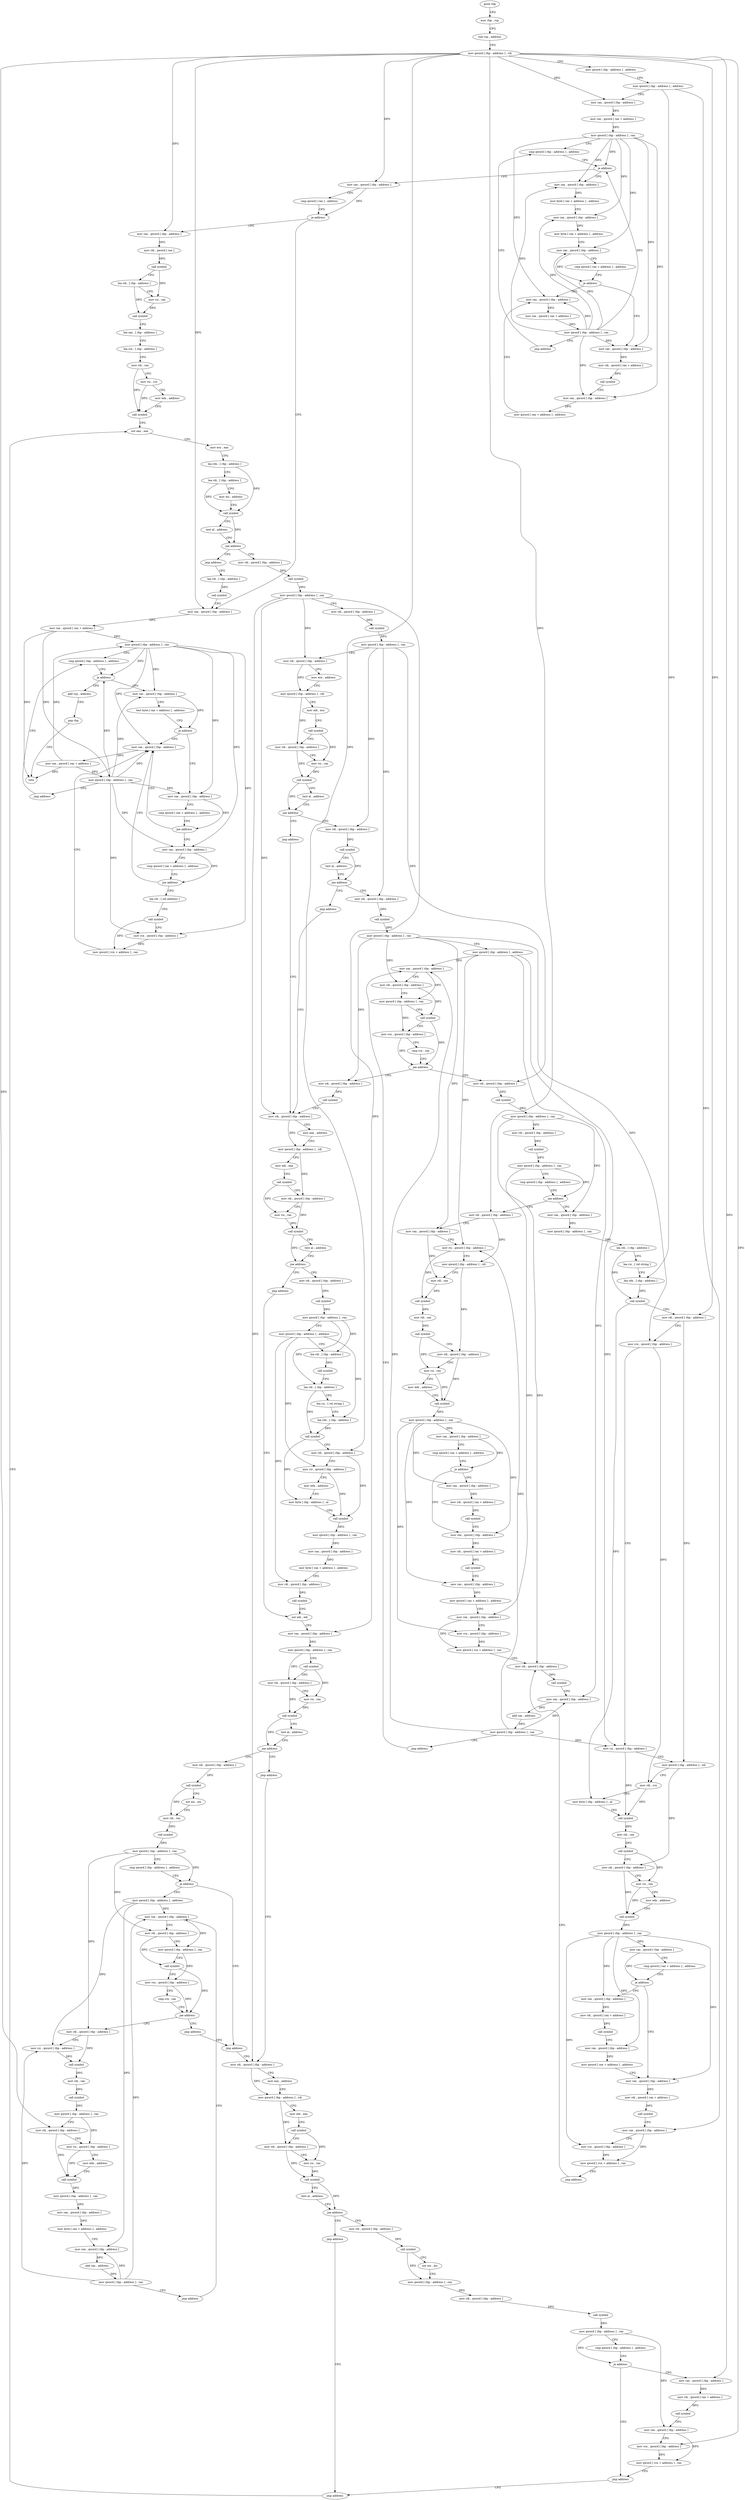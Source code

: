 digraph "func" {
"92992" [label = "push rbp" ]
"92993" [label = "mov rbp , rsp" ]
"92996" [label = "sub rsp , address" ]
"93003" [label = "mov qword [ rbp - address ] , rdi" ]
"93007" [label = "mov qword [ rbp - address ] , address" ]
"93015" [label = "mov qword [ rbp - address ] , address" ]
"93023" [label = "mov rax , qword [ rbp - address ]" ]
"93027" [label = "mov rax , qword [ rax + address ]" ]
"93031" [label = "mov qword [ rbp - address ] , rax" ]
"93035" [label = "cmp qword [ rbp - address ] , address" ]
"93119" [label = "mov rax , qword [ rbp - address ]" ]
"93123" [label = "cmp qword [ rax ] , address" ]
"93127" [label = "je address" ]
"94383" [label = "mov rax , qword [ rbp - address ]" ]
"93133" [label = "mov rax , qword [ rbp - address ]" ]
"93046" [label = "mov rax , qword [ rbp - address ]" ]
"93050" [label = "mov byte [ rax + address ] , address" ]
"93054" [label = "mov rax , qword [ rbp - address ]" ]
"93058" [label = "mov byte [ rax + address ] , address" ]
"93062" [label = "mov rax , qword [ rbp - address ]" ]
"93066" [label = "cmp qword [ rax + address ] , address" ]
"93071" [label = "je address" ]
"93102" [label = "mov rax , qword [ rbp - address ]" ]
"93077" [label = "mov rax , qword [ rbp - address ]" ]
"94387" [label = "mov rax , qword [ rax + address ]" ]
"94391" [label = "mov qword [ rbp - address ] , rax" ]
"94395" [label = "cmp qword [ rbp - address ] , address" ]
"93137" [label = "mov rdi , qword [ rax ]" ]
"93140" [label = "call symbol" ]
"93145" [label = "lea rdi , [ rbp - address ]" ]
"93152" [label = "mov rsi , rax" ]
"93155" [label = "call symbol" ]
"93160" [label = "lea rax , [ rbp - address ]" ]
"93164" [label = "lea rcx , [ rbp - address ]" ]
"93171" [label = "mov rdi , rax" ]
"93174" [label = "mov rsi , rcx" ]
"93177" [label = "mov edx , address" ]
"93182" [label = "call symbol" ]
"93187" [label = "xor eax , eax" ]
"93106" [label = "mov rax , qword [ rax + address ]" ]
"93110" [label = "mov qword [ rbp - address ] , rax" ]
"93114" [label = "jmp address" ]
"93081" [label = "mov rdi , qword [ rax + address ]" ]
"93085" [label = "call symbol" ]
"93090" [label = "mov rax , qword [ rbp - address ]" ]
"93094" [label = "mov qword [ rax + address ] , address" ]
"94487" [label = "add rsp , address" ]
"94494" [label = "pop rbp" ]
"94495" [label = "retn" ]
"94406" [label = "mov rax , qword [ rbp - address ]" ]
"94410" [label = "test byte [ rax + address ] , address" ]
"94414" [label = "je address" ]
"94470" [label = "mov rax , qword [ rbp - address ]" ]
"94420" [label = "mov rax , qword [ rbp - address ]" ]
"93222" [label = "mov rdi , qword [ rbp - address ]" ]
"93226" [label = "call symbol" ]
"93231" [label = "mov qword [ rbp - address ] , rax" ]
"93238" [label = "mov rdi , qword [ rbp - address ]" ]
"93242" [label = "call symbol" ]
"93247" [label = "mov qword [ rbp - address ] , rax" ]
"93254" [label = "mov rdi , qword [ rbp - address ]" ]
"93261" [label = "mov ecx , address" ]
"93266" [label = "mov qword [ rbp - address ] , rdi" ]
"93273" [label = "mov edi , ecx" ]
"93275" [label = "call symbol" ]
"93280" [label = "mov rdi , qword [ rbp - address ]" ]
"93287" [label = "mov rsi , rax" ]
"93290" [label = "call symbol" ]
"93295" [label = "test al , address" ]
"93297" [label = "jne address" ]
"93308" [label = "mov rdi , qword [ rbp - address ]" ]
"93303" [label = "jmp address" ]
"93217" [label = "jmp address" ]
"94374" [label = "lea rdi , [ rbp - address ]" ]
"93040" [label = "je address" ]
"94474" [label = "mov rax , qword [ rax + address ]" ]
"94478" [label = "mov qword [ rbp - address ] , rax" ]
"94482" [label = "jmp address" ]
"94424" [label = "cmp qword [ rax + address ] , address" ]
"94429" [label = "jne address" ]
"94435" [label = "mov rax , qword [ rbp - address ]" ]
"93315" [label = "call symbol" ]
"93320" [label = "test al , address" ]
"93322" [label = "jne address" ]
"93333" [label = "mov rdi , qword [ rbp - address ]" ]
"93328" [label = "jmp address" ]
"93817" [label = "mov rdi , qword [ rbp - address ]" ]
"94378" [label = "call symbol" ]
"94400" [label = "je address" ]
"94439" [label = "cmp qword [ rax + address ] , address" ]
"94444" [label = "jne address" ]
"94450" [label = "lea rdi , [ rel address ]" ]
"93340" [label = "call symbol" ]
"93345" [label = "mov qword [ rbp - address ] , rax" ]
"93352" [label = "mov qword [ rbp - address ] , address" ]
"93363" [label = "mov rax , qword [ rbp - address ]" ]
"93824" [label = "mov eax , address" ]
"93829" [label = "mov qword [ rbp - address ] , rdi" ]
"93836" [label = "mov edi , eax" ]
"93838" [label = "call symbol" ]
"93843" [label = "mov rdi , qword [ rbp - address ]" ]
"93850" [label = "mov rsi , rax" ]
"93853" [label = "call symbol" ]
"93858" [label = "test al , address" ]
"93860" [label = "jne address" ]
"93871" [label = "mov rdi , qword [ rbp - address ]" ]
"93866" [label = "jmp address" ]
"94457" [label = "call symbol" ]
"94462" [label = "mov rcx , qword [ rbp - address ]" ]
"94466" [label = "mov qword [ rcx + address ] , rax" ]
"93805" [label = "mov rdi , qword [ rbp - address ]" ]
"93812" [label = "call symbol" ]
"93405" [label = "mov rdi , qword [ rbp - address ]" ]
"93412" [label = "call symbol" ]
"93417" [label = "mov qword [ rbp - address ] , rax" ]
"93424" [label = "mov rdi , qword [ rbp - address ]" ]
"93431" [label = "call symbol" ]
"93436" [label = "mov qword [ rbp - address ] , rax" ]
"93443" [label = "cmp qword [ rbp - address ] , address" ]
"93451" [label = "jne address" ]
"93635" [label = "mov rdi , qword [ rbp - address ]" ]
"93457" [label = "mov rax , qword [ rbp - address ]" ]
"93875" [label = "call symbol" ]
"93880" [label = "mov qword [ rbp - address ] , rax" ]
"93887" [label = "mov qword [ rbp - address ] , address" ]
"93898" [label = "lea rdi , [ rbp - address ]" ]
"93905" [label = "call symbol" ]
"93910" [label = "lea rdi , [ rbp - address ]" ]
"93917" [label = "lea rsi , [ rel string ]" ]
"93924" [label = "lea rdx , [ rbp - address ]" ]
"93931" [label = "call symbol" ]
"93936" [label = "mov rdi , qword [ rbp - address ]" ]
"93940" [label = "mov rsi , qword [ rbp - address ]" ]
"93947" [label = "mov edx , address" ]
"93952" [label = "mov byte [ rbp - address ] , al" ]
"93958" [label = "call symbol" ]
"93963" [label = "mov qword [ rbp - address ] , rax" ]
"93967" [label = "mov rax , qword [ rbp - address ]" ]
"93971" [label = "mov byte [ rax + address ] , address" ]
"93975" [label = "mov rdi , qword [ rbp - address ]" ]
"93982" [label = "call symbol" ]
"93987" [label = "xor edi , edi" ]
"93639" [label = "mov rax , qword [ rbp - address ]" ]
"93646" [label = "mov rsi , qword [ rbp - address ]" ]
"93653" [label = "mov qword [ rbp - address ] , rdi" ]
"93660" [label = "mov rdi , rax" ]
"93663" [label = "call symbol" ]
"93668" [label = "mov rdi , rax" ]
"93671" [label = "call symbol" ]
"93676" [label = "mov rdi , qword [ rbp - address ]" ]
"93683" [label = "mov rsi , rax" ]
"93686" [label = "mov edx , address" ]
"93691" [label = "call symbol" ]
"93696" [label = "mov qword [ rbp - address ] , rax" ]
"93700" [label = "mov rax , qword [ rbp - address ]" ]
"93704" [label = "cmp qword [ rax + address ] , address" ]
"93709" [label = "je address" ]
"93728" [label = "mov rax , qword [ rbp - address ]" ]
"93715" [label = "mov rax , qword [ rbp - address ]" ]
"93464" [label = "mov qword [ rbp - address ] , rax" ]
"93471" [label = "lea rdi , [ rbp - address ]" ]
"93478" [label = "lea rsi , [ rel string ]" ]
"93485" [label = "lea rdx , [ rbp - address ]" ]
"93489" [label = "call symbol" ]
"93494" [label = "mov rdi , qword [ rbp - address ]" ]
"93498" [label = "mov rcx , qword [ rbp - address ]" ]
"93505" [label = "mov rsi , qword [ rbp - address ]" ]
"93512" [label = "mov qword [ rbp - address ] , rdi" ]
"93519" [label = "mov rdi , rcx" ]
"93522" [label = "mov byte [ rbp - address ] , al" ]
"93528" [label = "call symbol" ]
"93533" [label = "mov rdi , rax" ]
"93536" [label = "call symbol" ]
"93541" [label = "mov rdi , qword [ rbp - address ]" ]
"93548" [label = "mov rsi , rax" ]
"93551" [label = "mov edx , address" ]
"93556" [label = "call symbol" ]
"93561" [label = "mov qword [ rbp - address ] , rax" ]
"93565" [label = "mov rax , qword [ rbp - address ]" ]
"93569" [label = "cmp qword [ rax + address ] , address" ]
"93574" [label = "je address" ]
"93605" [label = "mov rax , qword [ rbp - address ]" ]
"93580" [label = "mov rax , qword [ rbp - address ]" ]
"94036" [label = "mov rdi , qword [ rbp - address ]" ]
"94040" [label = "call symbol" ]
"94045" [label = "xor esi , esi" ]
"94047" [label = "mov rdi , rax" ]
"94050" [label = "call symbol" ]
"94055" [label = "mov qword [ rbp - address ] , rax" ]
"94062" [label = "cmp qword [ rbp - address ] , address" ]
"94070" [label = "je address" ]
"94226" [label = "jmp address" ]
"94076" [label = "mov qword [ rbp - address ] , address" ]
"94031" [label = "jmp address" ]
"94231" [label = "mov rdi , qword [ rbp - address ]" ]
"93989" [label = "mov rax , qword [ rbp - address ]" ]
"93996" [label = "mov qword [ rbp - address ] , rax" ]
"94003" [label = "call symbol" ]
"94008" [label = "mov rdi , qword [ rbp - address ]" ]
"94015" [label = "mov rsi , rax" ]
"94018" [label = "call symbol" ]
"94023" [label = "test al , address" ]
"94025" [label = "jne address" ]
"93732" [label = "mov rdi , qword [ rax + address ]" ]
"93736" [label = "call symbol" ]
"93741" [label = "mov rax , qword [ rbp - address ]" ]
"93745" [label = "mov qword [ rax + address ] , address" ]
"93753" [label = "mov rax , qword [ rbp - address ]" ]
"93760" [label = "mov rcx , qword [ rbp - address ]" ]
"93764" [label = "mov qword [ rcx + address ] , rax" ]
"93768" [label = "mov rdi , qword [ rbp - address ]" ]
"93719" [label = "mov rdi , qword [ rax + address ]" ]
"93723" [label = "call symbol" ]
"93609" [label = "mov rdi , qword [ rax + address ]" ]
"93613" [label = "call symbol" ]
"93618" [label = "mov rax , qword [ rbp - address ]" ]
"93622" [label = "mov rcx , qword [ rbp - address ]" ]
"93626" [label = "mov qword [ rcx + address ] , rax" ]
"93630" [label = "jmp address" ]
"93584" [label = "mov rdi , qword [ rax + address ]" ]
"93588" [label = "call symbol" ]
"93593" [label = "mov rax , qword [ rbp - address ]" ]
"93597" [label = "mov qword [ rax + address ] , address" ]
"94087" [label = "mov rax , qword [ rbp - address ]" ]
"94238" [label = "mov eax , address" ]
"94243" [label = "mov qword [ rbp - address ] , rdi" ]
"94250" [label = "mov edi , eax" ]
"94252" [label = "call symbol" ]
"94257" [label = "mov rdi , qword [ rbp - address ]" ]
"94264" [label = "mov rsi , rax" ]
"94267" [label = "call symbol" ]
"94272" [label = "test al , address" ]
"94274" [label = "jne address" ]
"94285" [label = "mov rdi , qword [ rbp - address ]" ]
"94280" [label = "jmp address" ]
"93370" [label = "mov rdi , qword [ rbp - address ]" ]
"93377" [label = "mov qword [ rbp - address ] , rax" ]
"93384" [label = "call symbol" ]
"93389" [label = "mov rcx , qword [ rbp - address ]" ]
"93396" [label = "cmp rcx , rax" ]
"93399" [label = "jae address" ]
"93775" [label = "call symbol" ]
"93780" [label = "mov rax , qword [ rbp - address ]" ]
"93787" [label = "add rax , address" ]
"93793" [label = "mov qword [ rbp - address ] , rax" ]
"93800" [label = "jmp address" ]
"94221" [label = "jmp address" ]
"94129" [label = "mov rdi , qword [ rbp - address ]" ]
"94136" [label = "mov rsi , qword [ rbp - address ]" ]
"94143" [label = "call symbol" ]
"94148" [label = "mov rdi , rax" ]
"94151" [label = "call symbol" ]
"94156" [label = "mov qword [ rbp - address ] , rax" ]
"94163" [label = "mov rdi , qword [ rbp - address ]" ]
"94167" [label = "mov rsi , qword [ rbp - address ]" ]
"94174" [label = "mov edx , address" ]
"94179" [label = "call symbol" ]
"94184" [label = "mov qword [ rbp - address ] , rax" ]
"94188" [label = "mov rax , qword [ rbp - address ]" ]
"94192" [label = "mov byte [ rax + address ] , address" ]
"94196" [label = "mov rax , qword [ rbp - address ]" ]
"94203" [label = "add rax , address" ]
"94209" [label = "mov qword [ rbp - address ] , rax" ]
"94216" [label = "jmp address" ]
"94289" [label = "call symbol" ]
"94294" [label = "xor esi , esi" ]
"94296" [label = "mov qword [ rbp - address ] , rax" ]
"94303" [label = "mov rdi , qword [ rbp - address ]" ]
"94310" [label = "call symbol" ]
"94315" [label = "mov qword [ rbp - address ] , rax" ]
"94322" [label = "cmp qword [ rbp - address ] , address" ]
"94330" [label = "je address" ]
"94364" [label = "jmp address" ]
"94336" [label = "mov rax , qword [ rbp - address ]" ]
"94369" [label = "jmp address" ]
"94094" [label = "mov rdi , qword [ rbp - address ]" ]
"94101" [label = "mov qword [ rbp - address ] , rax" ]
"94108" [label = "call symbol" ]
"94113" [label = "mov rcx , qword [ rbp - address ]" ]
"94120" [label = "cmp rcx , rax" ]
"94123" [label = "jae address" ]
"94340" [label = "mov rdi , qword [ rax + address ]" ]
"94344" [label = "call symbol" ]
"94349" [label = "mov rax , qword [ rbp - address ]" ]
"94356" [label = "mov rcx , qword [ rbp - address ]" ]
"94360" [label = "mov qword [ rcx + address ] , rax" ]
"93189" [label = "mov ecx , eax" ]
"93191" [label = "lea rdx , [ rbp - address ]" ]
"93195" [label = "lea rdi , [ rbp - address ]" ]
"93199" [label = "mov esi , address" ]
"93204" [label = "call symbol" ]
"93209" [label = "test al , address" ]
"93211" [label = "jne address" ]
"92992" -> "92993" [ label = "CFG" ]
"92993" -> "92996" [ label = "CFG" ]
"92996" -> "93003" [ label = "CFG" ]
"93003" -> "93007" [ label = "CFG" ]
"93003" -> "93023" [ label = "DFG" ]
"93003" -> "93119" [ label = "DFG" ]
"93003" -> "94383" [ label = "DFG" ]
"93003" -> "93133" [ label = "DFG" ]
"93003" -> "93936" [ label = "DFG" ]
"93003" -> "93635" [ label = "DFG" ]
"93003" -> "93494" [ label = "DFG" ]
"93003" -> "94163" [ label = "DFG" ]
"93003" -> "94336" [ label = "DFG" ]
"93003" -> "94356" [ label = "DFG" ]
"93007" -> "93015" [ label = "CFG" ]
"93015" -> "93023" [ label = "CFG" ]
"93015" -> "93618" [ label = "DFG" ]
"93015" -> "93485" [ label = "DFG" ]
"93023" -> "93027" [ label = "DFG" ]
"93027" -> "93031" [ label = "DFG" ]
"93031" -> "93035" [ label = "CFG" ]
"93031" -> "93040" [ label = "DFG" ]
"93031" -> "93046" [ label = "DFG" ]
"93031" -> "93054" [ label = "DFG" ]
"93031" -> "93062" [ label = "DFG" ]
"93031" -> "93102" [ label = "DFG" ]
"93031" -> "93077" [ label = "DFG" ]
"93031" -> "93090" [ label = "DFG" ]
"93035" -> "93040" [ label = "CFG" ]
"93119" -> "93123" [ label = "CFG" ]
"93119" -> "93127" [ label = "DFG" ]
"93123" -> "93127" [ label = "CFG" ]
"93127" -> "94383" [ label = "CFG" ]
"93127" -> "93133" [ label = "CFG" ]
"94383" -> "94387" [ label = "DFG" ]
"93133" -> "93137" [ label = "DFG" ]
"93046" -> "93050" [ label = "DFG" ]
"93050" -> "93054" [ label = "CFG" ]
"93054" -> "93058" [ label = "DFG" ]
"93058" -> "93062" [ label = "CFG" ]
"93062" -> "93066" [ label = "CFG" ]
"93062" -> "93071" [ label = "DFG" ]
"93066" -> "93071" [ label = "CFG" ]
"93071" -> "93102" [ label = "CFG" ]
"93071" -> "93077" [ label = "CFG" ]
"93102" -> "93106" [ label = "DFG" ]
"93077" -> "93081" [ label = "DFG" ]
"94387" -> "94391" [ label = "DFG" ]
"94387" -> "94495" [ label = "DFG" ]
"94387" -> "94478" [ label = "DFG" ]
"94391" -> "94395" [ label = "CFG" ]
"94391" -> "94400" [ label = "DFG" ]
"94391" -> "94406" [ label = "DFG" ]
"94391" -> "94470" [ label = "DFG" ]
"94391" -> "94420" [ label = "DFG" ]
"94391" -> "94435" [ label = "DFG" ]
"94391" -> "94462" [ label = "DFG" ]
"94395" -> "94400" [ label = "CFG" ]
"93137" -> "93140" [ label = "DFG" ]
"93140" -> "93145" [ label = "CFG" ]
"93140" -> "93152" [ label = "DFG" ]
"93145" -> "93152" [ label = "CFG" ]
"93145" -> "93155" [ label = "DFG" ]
"93152" -> "93155" [ label = "DFG" ]
"93155" -> "93160" [ label = "CFG" ]
"93160" -> "93164" [ label = "CFG" ]
"93164" -> "93171" [ label = "CFG" ]
"93171" -> "93174" [ label = "CFG" ]
"93171" -> "93182" [ label = "DFG" ]
"93174" -> "93177" [ label = "CFG" ]
"93174" -> "93182" [ label = "DFG" ]
"93177" -> "93182" [ label = "CFG" ]
"93182" -> "93187" [ label = "CFG" ]
"93187" -> "93189" [ label = "CFG" ]
"93106" -> "93110" [ label = "DFG" ]
"93110" -> "93114" [ label = "CFG" ]
"93110" -> "93040" [ label = "DFG" ]
"93110" -> "93046" [ label = "DFG" ]
"93110" -> "93054" [ label = "DFG" ]
"93110" -> "93062" [ label = "DFG" ]
"93110" -> "93102" [ label = "DFG" ]
"93110" -> "93077" [ label = "DFG" ]
"93110" -> "93090" [ label = "DFG" ]
"93114" -> "93035" [ label = "CFG" ]
"93081" -> "93085" [ label = "DFG" ]
"93085" -> "93090" [ label = "CFG" ]
"93090" -> "93094" [ label = "DFG" ]
"93094" -> "93102" [ label = "CFG" ]
"94487" -> "94494" [ label = "CFG" ]
"94494" -> "94495" [ label = "CFG" ]
"94406" -> "94410" [ label = "CFG" ]
"94406" -> "94414" [ label = "DFG" ]
"94410" -> "94414" [ label = "CFG" ]
"94414" -> "94470" [ label = "CFG" ]
"94414" -> "94420" [ label = "CFG" ]
"94470" -> "94474" [ label = "DFG" ]
"94420" -> "94424" [ label = "CFG" ]
"94420" -> "94429" [ label = "DFG" ]
"93222" -> "93226" [ label = "DFG" ]
"93226" -> "93231" [ label = "DFG" ]
"93231" -> "93238" [ label = "CFG" ]
"93231" -> "93254" [ label = "DFG" ]
"93231" -> "93817" [ label = "DFG" ]
"93231" -> "93989" [ label = "DFG" ]
"93231" -> "94231" [ label = "DFG" ]
"93238" -> "93242" [ label = "DFG" ]
"93242" -> "93247" [ label = "DFG" ]
"93247" -> "93254" [ label = "CFG" ]
"93247" -> "93308" [ label = "DFG" ]
"93247" -> "93333" [ label = "DFG" ]
"93247" -> "93405" [ label = "DFG" ]
"93254" -> "93261" [ label = "CFG" ]
"93254" -> "93266" [ label = "DFG" ]
"93261" -> "93266" [ label = "CFG" ]
"93266" -> "93273" [ label = "CFG" ]
"93266" -> "93280" [ label = "DFG" ]
"93273" -> "93275" [ label = "CFG" ]
"93275" -> "93280" [ label = "CFG" ]
"93275" -> "93287" [ label = "DFG" ]
"93280" -> "93287" [ label = "CFG" ]
"93280" -> "93290" [ label = "DFG" ]
"93287" -> "93290" [ label = "DFG" ]
"93290" -> "93295" [ label = "CFG" ]
"93290" -> "93297" [ label = "DFG" ]
"93295" -> "93297" [ label = "CFG" ]
"93297" -> "93308" [ label = "CFG" ]
"93297" -> "93303" [ label = "CFG" ]
"93308" -> "93315" [ label = "DFG" ]
"93303" -> "93817" [ label = "CFG" ]
"93217" -> "94374" [ label = "CFG" ]
"94374" -> "94378" [ label = "DFG" ]
"93040" -> "93119" [ label = "CFG" ]
"93040" -> "93046" [ label = "CFG" ]
"94474" -> "94478" [ label = "DFG" ]
"94474" -> "94391" [ label = "DFG" ]
"94474" -> "94495" [ label = "DFG" ]
"94478" -> "94482" [ label = "CFG" ]
"94478" -> "94400" [ label = "DFG" ]
"94478" -> "94406" [ label = "DFG" ]
"94478" -> "94470" [ label = "DFG" ]
"94478" -> "94420" [ label = "DFG" ]
"94478" -> "94435" [ label = "DFG" ]
"94478" -> "94462" [ label = "DFG" ]
"94482" -> "94395" [ label = "CFG" ]
"94424" -> "94429" [ label = "CFG" ]
"94429" -> "94470" [ label = "CFG" ]
"94429" -> "94435" [ label = "CFG" ]
"94435" -> "94439" [ label = "CFG" ]
"94435" -> "94444" [ label = "DFG" ]
"93315" -> "93320" [ label = "CFG" ]
"93315" -> "93322" [ label = "DFG" ]
"93320" -> "93322" [ label = "CFG" ]
"93322" -> "93333" [ label = "CFG" ]
"93322" -> "93328" [ label = "CFG" ]
"93333" -> "93340" [ label = "DFG" ]
"93328" -> "93817" [ label = "CFG" ]
"93817" -> "93824" [ label = "CFG" ]
"93817" -> "93829" [ label = "DFG" ]
"94378" -> "94383" [ label = "CFG" ]
"94400" -> "94487" [ label = "CFG" ]
"94400" -> "94406" [ label = "CFG" ]
"94439" -> "94444" [ label = "CFG" ]
"94444" -> "94470" [ label = "CFG" ]
"94444" -> "94450" [ label = "CFG" ]
"94450" -> "94457" [ label = "CFG" ]
"93340" -> "93345" [ label = "DFG" ]
"93345" -> "93352" [ label = "CFG" ]
"93345" -> "93370" [ label = "DFG" ]
"93345" -> "93805" [ label = "DFG" ]
"93345" -> "93639" [ label = "DFG" ]
"93345" -> "93498" [ label = "DFG" ]
"93352" -> "93363" [ label = "DFG" ]
"93352" -> "93646" [ label = "DFG" ]
"93352" -> "93505" [ label = "DFG" ]
"93352" -> "93780" [ label = "DFG" ]
"93363" -> "93370" [ label = "CFG" ]
"93363" -> "93377" [ label = "DFG" ]
"93824" -> "93829" [ label = "CFG" ]
"93829" -> "93836" [ label = "CFG" ]
"93829" -> "93843" [ label = "DFG" ]
"93836" -> "93838" [ label = "CFG" ]
"93838" -> "93843" [ label = "CFG" ]
"93838" -> "93850" [ label = "DFG" ]
"93843" -> "93850" [ label = "CFG" ]
"93843" -> "93853" [ label = "DFG" ]
"93850" -> "93853" [ label = "DFG" ]
"93853" -> "93858" [ label = "CFG" ]
"93853" -> "93860" [ label = "DFG" ]
"93858" -> "93860" [ label = "CFG" ]
"93860" -> "93871" [ label = "CFG" ]
"93860" -> "93866" [ label = "CFG" ]
"93871" -> "93875" [ label = "DFG" ]
"93866" -> "93987" [ label = "CFG" ]
"94457" -> "94462" [ label = "CFG" ]
"94457" -> "94466" [ label = "DFG" ]
"94462" -> "94466" [ label = "DFG" ]
"94466" -> "94470" [ label = "CFG" ]
"93805" -> "93812" [ label = "DFG" ]
"93812" -> "93817" [ label = "CFG" ]
"93405" -> "93412" [ label = "DFG" ]
"93412" -> "93417" [ label = "DFG" ]
"93417" -> "93424" [ label = "DFG" ]
"93417" -> "93457" [ label = "DFG" ]
"93417" -> "93768" [ label = "DFG" ]
"93424" -> "93431" [ label = "DFG" ]
"93431" -> "93436" [ label = "DFG" ]
"93436" -> "93443" [ label = "CFG" ]
"93436" -> "93451" [ label = "DFG" ]
"93436" -> "93753" [ label = "DFG" ]
"93443" -> "93451" [ label = "CFG" ]
"93451" -> "93635" [ label = "CFG" ]
"93451" -> "93457" [ label = "CFG" ]
"93635" -> "93639" [ label = "CFG" ]
"93635" -> "93653" [ label = "DFG" ]
"93457" -> "93464" [ label = "DFG" ]
"93875" -> "93880" [ label = "DFG" ]
"93880" -> "93887" [ label = "CFG" ]
"93880" -> "93898" [ label = "DFG" ]
"93880" -> "93910" [ label = "DFG" ]
"93887" -> "93898" [ label = "CFG" ]
"93887" -> "93940" [ label = "DFG" ]
"93887" -> "93975" [ label = "DFG" ]
"93887" -> "93924" [ label = "DFG" ]
"93898" -> "93905" [ label = "DFG" ]
"93905" -> "93910" [ label = "CFG" ]
"93910" -> "93917" [ label = "CFG" ]
"93910" -> "93931" [ label = "DFG" ]
"93917" -> "93924" [ label = "CFG" ]
"93924" -> "93931" [ label = "DFG" ]
"93931" -> "93936" [ label = "CFG" ]
"93931" -> "93952" [ label = "DFG" ]
"93936" -> "93940" [ label = "CFG" ]
"93936" -> "93958" [ label = "DFG" ]
"93940" -> "93947" [ label = "CFG" ]
"93940" -> "93958" [ label = "DFG" ]
"93947" -> "93952" [ label = "CFG" ]
"93952" -> "93958" [ label = "CFG" ]
"93958" -> "93963" [ label = "DFG" ]
"93963" -> "93967" [ label = "DFG" ]
"93967" -> "93971" [ label = "DFG" ]
"93971" -> "93975" [ label = "CFG" ]
"93975" -> "93982" [ label = "DFG" ]
"93982" -> "93987" [ label = "CFG" ]
"93987" -> "93989" [ label = "CFG" ]
"93639" -> "93646" [ label = "CFG" ]
"93639" -> "93660" [ label = "DFG" ]
"93646" -> "93653" [ label = "CFG" ]
"93646" -> "93663" [ label = "DFG" ]
"93653" -> "93660" [ label = "CFG" ]
"93653" -> "93676" [ label = "DFG" ]
"93660" -> "93663" [ label = "DFG" ]
"93663" -> "93668" [ label = "DFG" ]
"93668" -> "93671" [ label = "DFG" ]
"93671" -> "93676" [ label = "CFG" ]
"93671" -> "93683" [ label = "DFG" ]
"93676" -> "93683" [ label = "CFG" ]
"93676" -> "93691" [ label = "DFG" ]
"93683" -> "93686" [ label = "CFG" ]
"93683" -> "93691" [ label = "DFG" ]
"93686" -> "93691" [ label = "CFG" ]
"93691" -> "93696" [ label = "DFG" ]
"93696" -> "93700" [ label = "DFG" ]
"93696" -> "93728" [ label = "DFG" ]
"93696" -> "93741" [ label = "DFG" ]
"93696" -> "93760" [ label = "DFG" ]
"93696" -> "93715" [ label = "DFG" ]
"93700" -> "93704" [ label = "CFG" ]
"93700" -> "93709" [ label = "DFG" ]
"93704" -> "93709" [ label = "CFG" ]
"93709" -> "93728" [ label = "CFG" ]
"93709" -> "93715" [ label = "CFG" ]
"93728" -> "93732" [ label = "DFG" ]
"93715" -> "93719" [ label = "DFG" ]
"93464" -> "93471" [ label = "DFG" ]
"93471" -> "93478" [ label = "CFG" ]
"93471" -> "93489" [ label = "DFG" ]
"93478" -> "93485" [ label = "CFG" ]
"93485" -> "93489" [ label = "DFG" ]
"93489" -> "93494" [ label = "CFG" ]
"93489" -> "93522" [ label = "DFG" ]
"93494" -> "93498" [ label = "CFG" ]
"93494" -> "93512" [ label = "DFG" ]
"93498" -> "93505" [ label = "CFG" ]
"93498" -> "93519" [ label = "DFG" ]
"93505" -> "93512" [ label = "CFG" ]
"93505" -> "93528" [ label = "DFG" ]
"93512" -> "93519" [ label = "CFG" ]
"93512" -> "93541" [ label = "DFG" ]
"93519" -> "93522" [ label = "CFG" ]
"93519" -> "93528" [ label = "DFG" ]
"93522" -> "93528" [ label = "CFG" ]
"93528" -> "93533" [ label = "DFG" ]
"93533" -> "93536" [ label = "DFG" ]
"93536" -> "93541" [ label = "CFG" ]
"93536" -> "93548" [ label = "DFG" ]
"93541" -> "93548" [ label = "CFG" ]
"93541" -> "93556" [ label = "DFG" ]
"93548" -> "93551" [ label = "CFG" ]
"93548" -> "93556" [ label = "DFG" ]
"93551" -> "93556" [ label = "CFG" ]
"93556" -> "93561" [ label = "DFG" ]
"93561" -> "93565" [ label = "DFG" ]
"93561" -> "93605" [ label = "DFG" ]
"93561" -> "93622" [ label = "DFG" ]
"93561" -> "93580" [ label = "DFG" ]
"93561" -> "93593" [ label = "DFG" ]
"93565" -> "93569" [ label = "CFG" ]
"93565" -> "93574" [ label = "DFG" ]
"93569" -> "93574" [ label = "CFG" ]
"93574" -> "93605" [ label = "CFG" ]
"93574" -> "93580" [ label = "CFG" ]
"93605" -> "93609" [ label = "DFG" ]
"93580" -> "93584" [ label = "DFG" ]
"94036" -> "94040" [ label = "DFG" ]
"94040" -> "94045" [ label = "CFG" ]
"94040" -> "94047" [ label = "DFG" ]
"94045" -> "94047" [ label = "CFG" ]
"94047" -> "94050" [ label = "DFG" ]
"94050" -> "94055" [ label = "DFG" ]
"94055" -> "94062" [ label = "CFG" ]
"94055" -> "94070" [ label = "DFG" ]
"94055" -> "94094" [ label = "DFG" ]
"94055" -> "94129" [ label = "DFG" ]
"94062" -> "94070" [ label = "CFG" ]
"94070" -> "94226" [ label = "CFG" ]
"94070" -> "94076" [ label = "CFG" ]
"94226" -> "94231" [ label = "CFG" ]
"94076" -> "94087" [ label = "DFG" ]
"94076" -> "94136" [ label = "DFG" ]
"94076" -> "94196" [ label = "DFG" ]
"94031" -> "94231" [ label = "CFG" ]
"94231" -> "94238" [ label = "CFG" ]
"94231" -> "94243" [ label = "DFG" ]
"93989" -> "93996" [ label = "DFG" ]
"93996" -> "94003" [ label = "CFG" ]
"93996" -> "94008" [ label = "DFG" ]
"94003" -> "94008" [ label = "CFG" ]
"94003" -> "94015" [ label = "DFG" ]
"94008" -> "94015" [ label = "CFG" ]
"94008" -> "94018" [ label = "DFG" ]
"94015" -> "94018" [ label = "DFG" ]
"94018" -> "94023" [ label = "CFG" ]
"94018" -> "94025" [ label = "DFG" ]
"94023" -> "94025" [ label = "CFG" ]
"94025" -> "94036" [ label = "CFG" ]
"94025" -> "94031" [ label = "CFG" ]
"93732" -> "93736" [ label = "DFG" ]
"93736" -> "93741" [ label = "CFG" ]
"93741" -> "93745" [ label = "DFG" ]
"93745" -> "93753" [ label = "CFG" ]
"93753" -> "93760" [ label = "CFG" ]
"93753" -> "93764" [ label = "DFG" ]
"93760" -> "93764" [ label = "DFG" ]
"93764" -> "93768" [ label = "CFG" ]
"93768" -> "93775" [ label = "DFG" ]
"93719" -> "93723" [ label = "DFG" ]
"93723" -> "93728" [ label = "CFG" ]
"93609" -> "93613" [ label = "DFG" ]
"93613" -> "93618" [ label = "CFG" ]
"93618" -> "93622" [ label = "CFG" ]
"93618" -> "93626" [ label = "DFG" ]
"93622" -> "93626" [ label = "DFG" ]
"93626" -> "93630" [ label = "CFG" ]
"93630" -> "93768" [ label = "CFG" ]
"93584" -> "93588" [ label = "DFG" ]
"93588" -> "93593" [ label = "CFG" ]
"93593" -> "93597" [ label = "DFG" ]
"93597" -> "93605" [ label = "CFG" ]
"94087" -> "94094" [ label = "CFG" ]
"94087" -> "94101" [ label = "DFG" ]
"94238" -> "94243" [ label = "CFG" ]
"94243" -> "94250" [ label = "CFG" ]
"94243" -> "94257" [ label = "DFG" ]
"94250" -> "94252" [ label = "CFG" ]
"94252" -> "94257" [ label = "CFG" ]
"94252" -> "94264" [ label = "DFG" ]
"94257" -> "94264" [ label = "CFG" ]
"94257" -> "94267" [ label = "DFG" ]
"94264" -> "94267" [ label = "DFG" ]
"94267" -> "94272" [ label = "CFG" ]
"94267" -> "94274" [ label = "DFG" ]
"94272" -> "94274" [ label = "CFG" ]
"94274" -> "94285" [ label = "CFG" ]
"94274" -> "94280" [ label = "CFG" ]
"94285" -> "94289" [ label = "DFG" ]
"94280" -> "94369" [ label = "CFG" ]
"93370" -> "93377" [ label = "CFG" ]
"93370" -> "93384" [ label = "DFG" ]
"93377" -> "93384" [ label = "CFG" ]
"93377" -> "93389" [ label = "DFG" ]
"93384" -> "93389" [ label = "CFG" ]
"93384" -> "93399" [ label = "DFG" ]
"93389" -> "93396" [ label = "CFG" ]
"93389" -> "93399" [ label = "DFG" ]
"93396" -> "93399" [ label = "CFG" ]
"93399" -> "93805" [ label = "CFG" ]
"93399" -> "93405" [ label = "CFG" ]
"93775" -> "93780" [ label = "CFG" ]
"93780" -> "93787" [ label = "DFG" ]
"93787" -> "93793" [ label = "DFG" ]
"93793" -> "93800" [ label = "CFG" ]
"93793" -> "93363" [ label = "DFG" ]
"93793" -> "93646" [ label = "DFG" ]
"93793" -> "93505" [ label = "DFG" ]
"93793" -> "93780" [ label = "DFG" ]
"93800" -> "93363" [ label = "CFG" ]
"94221" -> "94226" [ label = "CFG" ]
"94129" -> "94136" [ label = "CFG" ]
"94129" -> "94143" [ label = "DFG" ]
"94136" -> "94143" [ label = "DFG" ]
"94143" -> "94148" [ label = "DFG" ]
"94148" -> "94151" [ label = "DFG" ]
"94151" -> "94156" [ label = "DFG" ]
"94156" -> "94163" [ label = "CFG" ]
"94156" -> "94167" [ label = "DFG" ]
"94163" -> "94167" [ label = "CFG" ]
"94163" -> "94179" [ label = "DFG" ]
"94167" -> "94174" [ label = "CFG" ]
"94167" -> "94179" [ label = "DFG" ]
"94174" -> "94179" [ label = "CFG" ]
"94179" -> "94184" [ label = "DFG" ]
"94184" -> "94188" [ label = "DFG" ]
"94188" -> "94192" [ label = "DFG" ]
"94192" -> "94196" [ label = "CFG" ]
"94196" -> "94203" [ label = "DFG" ]
"94203" -> "94209" [ label = "DFG" ]
"94209" -> "94216" [ label = "CFG" ]
"94209" -> "94087" [ label = "DFG" ]
"94209" -> "94136" [ label = "DFG" ]
"94209" -> "94196" [ label = "DFG" ]
"94216" -> "94087" [ label = "CFG" ]
"94289" -> "94294" [ label = "CFG" ]
"94289" -> "94296" [ label = "DFG" ]
"94294" -> "94296" [ label = "CFG" ]
"94296" -> "94303" [ label = "DFG" ]
"94303" -> "94310" [ label = "DFG" ]
"94310" -> "94315" [ label = "DFG" ]
"94315" -> "94322" [ label = "CFG" ]
"94315" -> "94330" [ label = "DFG" ]
"94315" -> "94349" [ label = "DFG" ]
"94322" -> "94330" [ label = "CFG" ]
"94330" -> "94364" [ label = "CFG" ]
"94330" -> "94336" [ label = "CFG" ]
"94364" -> "94369" [ label = "CFG" ]
"94336" -> "94340" [ label = "DFG" ]
"94369" -> "93187" [ label = "CFG" ]
"94094" -> "94101" [ label = "CFG" ]
"94094" -> "94108" [ label = "DFG" ]
"94101" -> "94108" [ label = "CFG" ]
"94101" -> "94113" [ label = "DFG" ]
"94108" -> "94113" [ label = "CFG" ]
"94108" -> "94123" [ label = "DFG" ]
"94113" -> "94120" [ label = "CFG" ]
"94113" -> "94123" [ label = "DFG" ]
"94120" -> "94123" [ label = "CFG" ]
"94123" -> "94221" [ label = "CFG" ]
"94123" -> "94129" [ label = "CFG" ]
"94340" -> "94344" [ label = "DFG" ]
"94344" -> "94349" [ label = "CFG" ]
"94349" -> "94356" [ label = "CFG" ]
"94349" -> "94360" [ label = "DFG" ]
"94356" -> "94360" [ label = "DFG" ]
"94360" -> "94364" [ label = "CFG" ]
"93189" -> "93191" [ label = "CFG" ]
"93191" -> "93195" [ label = "CFG" ]
"93191" -> "93204" [ label = "DFG" ]
"93195" -> "93199" [ label = "CFG" ]
"93195" -> "93204" [ label = "DFG" ]
"93199" -> "93204" [ label = "CFG" ]
"93204" -> "93209" [ label = "CFG" ]
"93204" -> "93211" [ label = "DFG" ]
"93209" -> "93211" [ label = "CFG" ]
"93211" -> "93222" [ label = "CFG" ]
"93211" -> "93217" [ label = "CFG" ]
}
